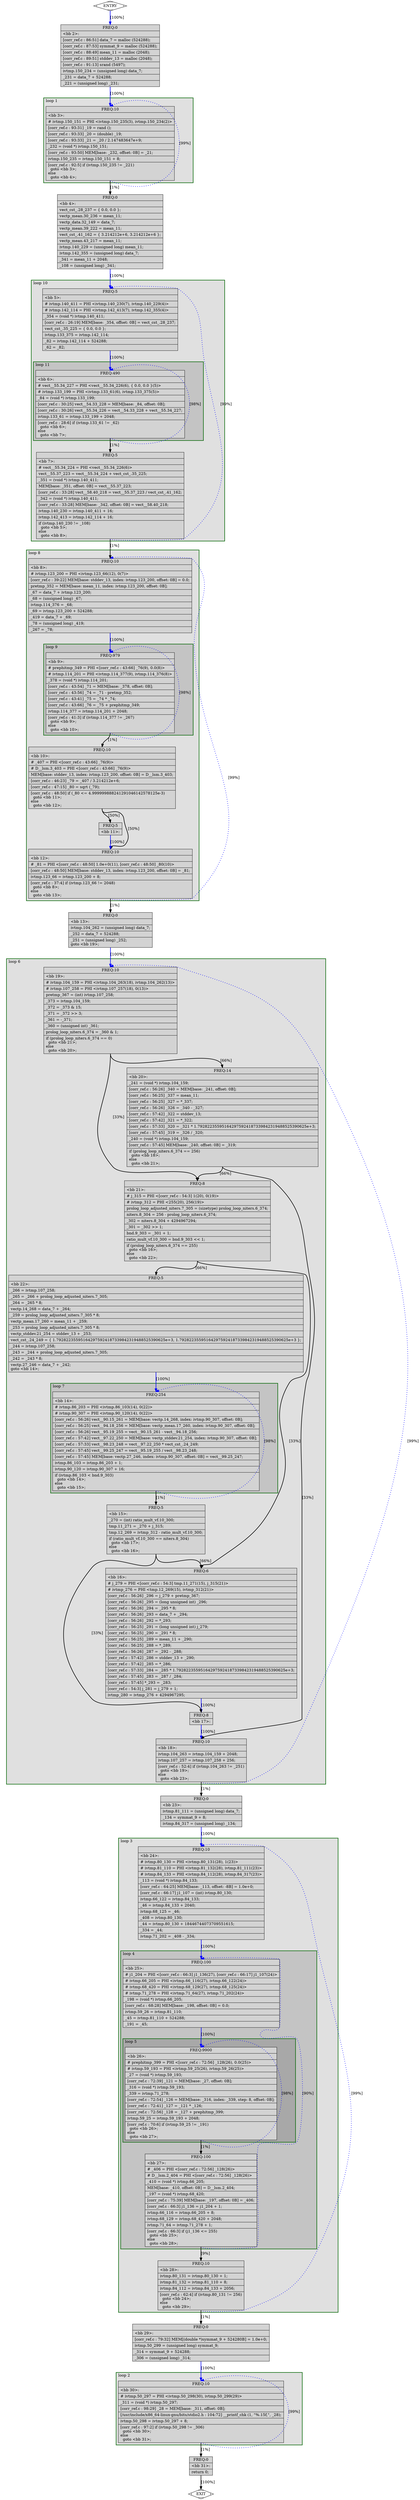digraph "./corr_ref.ltrans0.123t.veclower21" {
overlap=false;
subgraph "main" {
	color="black";
	label="main";
	subgraph cluster_0_2 {
	style="filled";
	color="darkgreen";
	fillcolor="grey88";
	label="loop 2";
	labeljust=l;
	penwidth=2;
	fn_0_basic_block_30 [shape=record,style=filled,fillcolor=lightgrey,label="{ FREQ:10 |\<bb\ 30\>:\l\
|#\ ivtmp.50_297\ =\ PHI\ \<ivtmp.50_298(30),\ ivtmp.50_299(29)\>\l\
|_311\ =\ (void\ *)\ ivtmp.50_297;\l\
|[corr_ref.c\ :\ 98:29]\ _28\ =\ MEM[base:\ _311,\ offset:\ 0B];\l\
|[/usr/include/x86_64-linux-gnu/bits/stdio2.h\ :\ 104:72]\ __printf_chk\ (1,\ \"%.15f,\",\ _28);\l\
|ivtmp.50_298\ =\ ivtmp.50_297\ +\ 8;\l\
|[corr_ref.c\ :\ 97:2]\ if\ (ivtmp.50_298\ !=\ _306)\l\
\ \ goto\ \<bb\ 30\>;\l\
else\l\
\ \ goto\ \<bb\ 31\>;\l\
}"];

	}
	subgraph cluster_0_3 {
	style="filled";
	color="darkgreen";
	fillcolor="grey88";
	label="loop 3";
	labeljust=l;
	penwidth=2;
	subgraph cluster_0_4 {
	style="filled";
	color="darkgreen";
	fillcolor="grey77";
	label="loop 4";
	labeljust=l;
	penwidth=2;
	subgraph cluster_0_5 {
	style="filled";
	color="darkgreen";
	fillcolor="grey66";
	label="loop 5";
	labeljust=l;
	penwidth=2;
	fn_0_basic_block_26 [shape=record,style=filled,fillcolor=lightgrey,label="{ FREQ:9900 |\<bb\ 26\>:\l\
|#\ prephitmp_399\ =\ PHI\ \<[corr_ref.c\ :\ 72:56]\ _128(26),\ 0.0(25)\>\l\
|#\ ivtmp.59_193\ =\ PHI\ \<ivtmp.59_25(26),\ ivtmp.59_26(25)\>\l\
|_27\ =\ (void\ *)\ ivtmp.59_193;\l\
|[corr_ref.c\ :\ 72:39]\ _121\ =\ MEM[base:\ _27,\ offset:\ 0B];\l\
|_316\ =\ (void\ *)\ ivtmp.59_193;\l\
|_339\ =\ ivtmp.71_278;\l\
|[corr_ref.c\ :\ 72:54]\ _126\ =\ MEM[base:\ _316,\ index:\ _339,\ step:\ 8,\ offset:\ 0B];\l\
|[corr_ref.c\ :\ 72:41]\ _127\ =\ _121\ *\ _126;\l\
|[corr_ref.c\ :\ 72:56]\ _128\ =\ _127\ +\ prephitmp_399;\l\
|ivtmp.59_25\ =\ ivtmp.59_193\ +\ 2048;\l\
|[corr_ref.c\ :\ 70:6]\ if\ (ivtmp.59_25\ !=\ _191)\l\
\ \ goto\ \<bb\ 26\>;\l\
else\l\
\ \ goto\ \<bb\ 27\>;\l\
}"];

	}
	fn_0_basic_block_25 [shape=record,style=filled,fillcolor=lightgrey,label="{ FREQ:100 |\<bb\ 25\>:\l\
|#\ j1_204\ =\ PHI\ \<[corr_ref.c\ :\ 66:3]\ j1_136(27),\ [corr_ref.c\ :\ 66:17]\ j1_107(24)\>\l\
|#\ ivtmp.66_205\ =\ PHI\ \<ivtmp.66_116(27),\ ivtmp.66_122(24)\>\l\
|#\ ivtmp.68_420\ =\ PHI\ \<ivtmp.68_129(27),\ ivtmp.68_125(24)\>\l\
|#\ ivtmp.71_278\ =\ PHI\ \<ivtmp.71_64(27),\ ivtmp.71_202(24)\>\l\
|_198\ =\ (void\ *)\ ivtmp.66_205;\l\
|[corr_ref.c\ :\ 68:28]\ MEM[base:\ _198,\ offset:\ 0B]\ =\ 0.0;\l\
|ivtmp.59_26\ =\ ivtmp.81_110;\l\
|_45\ =\ ivtmp.81_110\ +\ 524288;\l\
|_191\ =\ _45;\l\
}"];

	fn_0_basic_block_27 [shape=record,style=filled,fillcolor=lightgrey,label="{ FREQ:100 |\<bb\ 27\>:\l\
|#\ _406\ =\ PHI\ \<[corr_ref.c\ :\ 72:56]\ _128(26)\>\l\
|#\ D__lsm.2_404\ =\ PHI\ \<[corr_ref.c\ :\ 72:56]\ _128(26)\>\l\
|_410\ =\ (void\ *)\ ivtmp.66_205;\l\
|MEM[base:\ _410,\ offset:\ 0B]\ =\ D__lsm.2_404;\l\
|_197\ =\ (void\ *)\ ivtmp.68_420;\l\
|[corr_ref.c\ :\ 75:39]\ MEM[base:\ _197,\ offset:\ 0B]\ =\ _406;\l\
|[corr_ref.c\ :\ 66:3]\ j1_136\ =\ j1_204\ +\ 1;\l\
|ivtmp.66_116\ =\ ivtmp.66_205\ +\ 8;\l\
|ivtmp.68_129\ =\ ivtmp.68_420\ +\ 2048;\l\
|ivtmp.71_64\ =\ ivtmp.71_278\ +\ 1;\l\
|[corr_ref.c\ :\ 66:3]\ if\ (j1_136\ \<=\ 255)\l\
\ \ goto\ \<bb\ 25\>;\l\
else\l\
\ \ goto\ \<bb\ 28\>;\l\
}"];

	}
	fn_0_basic_block_24 [shape=record,style=filled,fillcolor=lightgrey,label="{ FREQ:10 |\<bb\ 24\>:\l\
|#\ ivtmp.80_130\ =\ PHI\ \<ivtmp.80_131(28),\ 1(23)\>\l\
|#\ ivtmp.81_110\ =\ PHI\ \<ivtmp.81_132(28),\ ivtmp.81_111(23)\>\l\
|#\ ivtmp.84_133\ =\ PHI\ \<ivtmp.84_112(28),\ ivtmp.84_317(23)\>\l\
|_113\ =\ (void\ *)\ ivtmp.84_133;\l\
|[corr_ref.c\ :\ 64:25]\ MEM[base:\ _113,\ offset:\ -8B]\ =\ 1.0e+0;\l\
|[corr_ref.c\ :\ 66:17]\ j1_107\ =\ (int)\ ivtmp.80_130;\l\
|ivtmp.66_122\ =\ ivtmp.84_133;\l\
|_46\ =\ ivtmp.84_133\ +\ 2040;\l\
|ivtmp.68_125\ =\ _46;\l\
|_408\ =\ ivtmp.80_130;\l\
|_44\ =\ ivtmp.80_130\ +\ 18446744073709551615;\l\
|_334\ =\ _44;\l\
|ivtmp.71_202\ =\ _408\ -\ _334;\l\
}"];

	fn_0_basic_block_28 [shape=record,style=filled,fillcolor=lightgrey,label="{ FREQ:10 |\<bb\ 28\>:\l\
|ivtmp.80_131\ =\ ivtmp.80_130\ +\ 1;\l\
|ivtmp.81_132\ =\ ivtmp.81_110\ +\ 8;\l\
|ivtmp.84_112\ =\ ivtmp.84_133\ +\ 2056;\l\
|[corr_ref.c\ :\ 62:4]\ if\ (ivtmp.80_131\ !=\ 256)\l\
\ \ goto\ \<bb\ 24\>;\l\
else\l\
\ \ goto\ \<bb\ 29\>;\l\
}"];

	}
	subgraph cluster_0_6 {
	style="filled";
	color="darkgreen";
	fillcolor="grey88";
	label="loop 6";
	labeljust=l;
	penwidth=2;
	subgraph cluster_0_7 {
	style="filled";
	color="darkgreen";
	fillcolor="grey77";
	label="loop 7";
	labeljust=l;
	penwidth=2;
	fn_0_basic_block_14 [shape=record,style=filled,fillcolor=lightgrey,label="{ FREQ:254 |\<bb\ 14\>:\l\
|#\ ivtmp.86_203\ =\ PHI\ \<ivtmp.86_103(14),\ 0(22)\>\l\
|#\ ivtmp.90_307\ =\ PHI\ \<ivtmp.90_120(14),\ 0(22)\>\l\
|[corr_ref.c\ :\ 56:26]\ vect__90.15_261\ =\ MEM[base:\ vectp.14_268,\ index:\ ivtmp.90_307,\ offset:\ 0B];\l\
|[corr_ref.c\ :\ 56:25]\ vect__94.18_256\ =\ MEM[base:\ vectp_mean.17_260,\ index:\ ivtmp.90_307,\ offset:\ 0B];\l\
|[corr_ref.c\ :\ 56:26]\ vect__95.19_255\ =\ vect__90.15_261\ -\ vect__94.18_256;\l\
|[corr_ref.c\ :\ 57:42]\ vect__97.22_250\ =\ MEM[base:\ vectp_stddev.21_254,\ index:\ ivtmp.90_307,\ offset:\ 0B];\l\
|[corr_ref.c\ :\ 57:33]\ vect__98.23_248\ =\ vect__97.22_250\ *\ vect_cst_.24_249;\l\
|[corr_ref.c\ :\ 57:45]\ vect__99.25_247\ =\ vect__95.19_255\ /\ vect__98.23_248;\l\
|[corr_ref.c\ :\ 57:45]\ MEM[base:\ vectp.27_246,\ index:\ ivtmp.90_307,\ offset:\ 0B]\ =\ vect__99.25_247;\l\
|ivtmp.86_103\ =\ ivtmp.86_203\ +\ 1;\l\
|ivtmp.90_120\ =\ ivtmp.90_307\ +\ 16;\l\
|if\ (ivtmp.86_103\ \<\ bnd.9_303)\l\
\ \ goto\ \<bb\ 14\>;\l\
else\l\
\ \ goto\ \<bb\ 15\>;\l\
}"];

	}
	fn_0_basic_block_19 [shape=record,style=filled,fillcolor=lightgrey,label="{ FREQ:10 |\<bb\ 19\>:\l\
|#\ ivtmp.104_159\ =\ PHI\ \<ivtmp.104_263(18),\ ivtmp.104_262(13)\>\l\
|#\ ivtmp.107_258\ =\ PHI\ \<ivtmp.107_257(18),\ 0(13)\>\l\
|pretmp_367\ =\ (int)\ ivtmp.107_258;\l\
|_373\ =\ ivtmp.104_159;\l\
|_372\ =\ _373\ &\ 15;\l\
|_371\ =\ _372\ \>\>\ 3;\l\
|_361\ =\ -_371;\l\
|_360\ =\ (unsigned\ int)\ _361;\l\
|prolog_loop_niters.6_374\ =\ _360\ &\ 1;\l\
|if\ (prolog_loop_niters.6_374\ ==\ 0)\l\
\ \ goto\ \<bb\ 21\>;\l\
else\l\
\ \ goto\ \<bb\ 20\>;\l\
}"];

	fn_0_basic_block_20 [shape=record,style=filled,fillcolor=lightgrey,label="{ FREQ:14 |\<bb\ 20\>:\l\
|_241\ =\ (void\ *)\ ivtmp.104_159;\l\
|[corr_ref.c\ :\ 56:26]\ _340\ =\ MEM[base:\ _241,\ offset:\ 0B];\l\
|[corr_ref.c\ :\ 56:25]\ _337\ =\ mean_11;\l\
|[corr_ref.c\ :\ 56:25]\ _327\ =\ *_337;\l\
|[corr_ref.c\ :\ 56:26]\ _326\ =\ _340\ -\ _327;\l\
|[corr_ref.c\ :\ 57:42]\ _322\ =\ stddev_13;\l\
|[corr_ref.c\ :\ 57:42]\ _321\ =\ *_322;\l\
|[corr_ref.c\ :\ 57:33]\ _320\ =\ _321\ *\ 1.792822355951642975924187339842319488525390625e+3;\l\
|[corr_ref.c\ :\ 57:45]\ _319\ =\ _326\ /\ _320;\l\
|_240\ =\ (void\ *)\ ivtmp.104_159;\l\
|[corr_ref.c\ :\ 57:45]\ MEM[base:\ _240,\ offset:\ 0B]\ =\ _319;\l\
|if\ (prolog_loop_niters.6_374\ ==\ 256)\l\
\ \ goto\ \<bb\ 18\>;\l\
else\l\
\ \ goto\ \<bb\ 21\>;\l\
}"];

	fn_0_basic_block_21 [shape=record,style=filled,fillcolor=lightgrey,label="{ FREQ:8 |\<bb\ 21\>:\l\
|#\ j_315\ =\ PHI\ \<[corr_ref.c\ :\ 54:3]\ 1(20),\ 0(19)\>\l\
|#\ ivtmp_312\ =\ PHI\ \<255(20),\ 256(19)\>\l\
|prolog_loop_adjusted_niters.7_305\ =\ (sizetype)\ prolog_loop_niters.6_374;\l\
|niters.8_304\ =\ 256\ -\ prolog_loop_niters.6_374;\l\
|_302\ =\ niters.8_304\ +\ 4294967294;\l\
|_301\ =\ _302\ \>\>\ 1;\l\
|bnd.9_303\ =\ _301\ +\ 1;\l\
|ratio_mult_vf.10_300\ =\ bnd.9_303\ \<\<\ 1;\l\
|if\ (prolog_loop_niters.6_374\ ==\ 255)\l\
\ \ goto\ \<bb\ 16\>;\l\
else\l\
\ \ goto\ \<bb\ 22\>;\l\
}"];

	fn_0_basic_block_18 [shape=record,style=filled,fillcolor=lightgrey,label="{ FREQ:10 |\<bb\ 18\>:\l\
|ivtmp.104_263\ =\ ivtmp.104_159\ +\ 2048;\l\
|ivtmp.107_257\ =\ ivtmp.107_258\ +\ 256;\l\
|[corr_ref.c\ :\ 52:4]\ if\ (ivtmp.104_263\ !=\ _251)\l\
\ \ goto\ \<bb\ 19\>;\l\
else\l\
\ \ goto\ \<bb\ 23\>;\l\
}"];

	fn_0_basic_block_22 [shape=record,style=filled,fillcolor=lightgrey,label="{ FREQ:5 |\<bb\ 22\>:\l\
|_266\ =\ ivtmp.107_258;\l\
|_265\ =\ _266\ +\ prolog_loop_adjusted_niters.7_305;\l\
|_264\ =\ _265\ *\ 8;\l\
|vectp.14_268\ =\ data_7\ +\ _264;\l\
|_259\ =\ prolog_loop_adjusted_niters.7_305\ *\ 8;\l\
|vectp_mean.17_260\ =\ mean_11\ +\ _259;\l\
|_253\ =\ prolog_loop_adjusted_niters.7_305\ *\ 8;\l\
|vectp_stddev.21_254\ =\ stddev_13\ +\ _253;\l\
|vect_cst_.24_249\ =\ \{\ 1.792822355951642975924187339842319488525390625e+3,\ 1.792822355951642975924187339842319488525390625e+3\ \};\l\
|_244\ =\ ivtmp.107_258;\l\
|_243\ =\ _244\ +\ prolog_loop_adjusted_niters.7_305;\l\
|_242\ =\ _243\ *\ 8;\l\
|vectp.27_246\ =\ data_7\ +\ _242;\l\
goto\ \<bb\ 14\>;\l\
}"];

	fn_0_basic_block_16 [shape=record,style=filled,fillcolor=lightgrey,label="{ FREQ:6 |\<bb\ 16\>:\l\
|#\ j_279\ =\ PHI\ \<[corr_ref.c\ :\ 54:3]\ tmp.11_271(15),\ j_315(21)\>\l\
|#\ ivtmp_276\ =\ PHI\ \<tmp.12_269(15),\ ivtmp_312(21)\>\l\
|[corr_ref.c\ :\ 56:26]\ _296\ =\ j_279\ +\ pretmp_367;\l\
|[corr_ref.c\ :\ 56:26]\ _295\ =\ (long\ unsigned\ int)\ _296;\l\
|[corr_ref.c\ :\ 56:26]\ _294\ =\ _295\ *\ 8;\l\
|[corr_ref.c\ :\ 56:26]\ _293\ =\ data_7\ +\ _294;\l\
|[corr_ref.c\ :\ 56:26]\ _292\ =\ *_293;\l\
|[corr_ref.c\ :\ 56:25]\ _291\ =\ (long\ unsigned\ int)\ j_279;\l\
|[corr_ref.c\ :\ 56:25]\ _290\ =\ _291\ *\ 8;\l\
|[corr_ref.c\ :\ 56:25]\ _289\ =\ mean_11\ +\ _290;\l\
|[corr_ref.c\ :\ 56:25]\ _288\ =\ *_289;\l\
|[corr_ref.c\ :\ 56:26]\ _287\ =\ _292\ -\ _288;\l\
|[corr_ref.c\ :\ 57:42]\ _286\ =\ stddev_13\ +\ _290;\l\
|[corr_ref.c\ :\ 57:42]\ _285\ =\ *_286;\l\
|[corr_ref.c\ :\ 57:33]\ _284\ =\ _285\ *\ 1.792822355951642975924187339842319488525390625e+3;\l\
|[corr_ref.c\ :\ 57:45]\ _283\ =\ _287\ /\ _284;\l\
|[corr_ref.c\ :\ 57:45]\ *_293\ =\ _283;\l\
|[corr_ref.c\ :\ 54:3]\ j_281\ =\ j_279\ +\ 1;\l\
|ivtmp_280\ =\ ivtmp_276\ +\ 4294967295;\l\
}"];

	fn_0_basic_block_17 [shape=record,style=filled,fillcolor=lightgrey,label="{ FREQ:8 |\<bb\ 17\>:\l\
}"];

	fn_0_basic_block_15 [shape=record,style=filled,fillcolor=lightgrey,label="{ FREQ:5 |\<bb\ 15\>:\l\
|_270\ =\ (int)\ ratio_mult_vf.10_300;\l\
|tmp.11_271\ =\ _270\ +\ j_315;\l\
|tmp.12_269\ =\ ivtmp_312\ -\ ratio_mult_vf.10_300;\l\
|if\ (ratio_mult_vf.10_300\ ==\ niters.8_304)\l\
\ \ goto\ \<bb\ 17\>;\l\
else\l\
\ \ goto\ \<bb\ 16\>;\l\
}"];

	}
	subgraph cluster_0_8 {
	style="filled";
	color="darkgreen";
	fillcolor="grey88";
	label="loop 8";
	labeljust=l;
	penwidth=2;
	subgraph cluster_0_9 {
	style="filled";
	color="darkgreen";
	fillcolor="grey77";
	label="loop 9";
	labeljust=l;
	penwidth=2;
	fn_0_basic_block_9 [shape=record,style=filled,fillcolor=lightgrey,label="{ FREQ:979 |\<bb\ 9\>:\l\
|#\ prephitmp_349\ =\ PHI\ \<[corr_ref.c\ :\ 43:66]\ _76(9),\ 0.0(8)\>\l\
|#\ ivtmp.114_201\ =\ PHI\ \<ivtmp.114_377(9),\ ivtmp.114_376(8)\>\l\
|_378\ =\ (void\ *)\ ivtmp.114_201;\l\
|[corr_ref.c\ :\ 43:54]\ _71\ =\ MEM[base:\ _378,\ offset:\ 0B];\l\
|[corr_ref.c\ :\ 43:56]\ _74\ =\ _71\ -\ pretmp_352;\l\
|[corr_ref.c\ :\ 43:41]\ _75\ =\ _74\ *\ _74;\l\
|[corr_ref.c\ :\ 43:66]\ _76\ =\ _75\ +\ prephitmp_349;\l\
|ivtmp.114_377\ =\ ivtmp.114_201\ +\ 2048;\l\
|[corr_ref.c\ :\ 41:3]\ if\ (ivtmp.114_377\ !=\ _267)\l\
\ \ goto\ \<bb\ 9\>;\l\
else\l\
\ \ goto\ \<bb\ 10\>;\l\
}"];

	}
	fn_0_basic_block_8 [shape=record,style=filled,fillcolor=lightgrey,label="{ FREQ:10 |\<bb\ 8\>:\l\
|#\ ivtmp.123_200\ =\ PHI\ \<ivtmp.123_66(12),\ 0(7)\>\l\
|[corr_ref.c\ :\ 39:22]\ MEM[base:\ stddev_13,\ index:\ ivtmp.123_200,\ offset:\ 0B]\ =\ 0.0;\l\
|pretmp_352\ =\ MEM[base:\ mean_11,\ index:\ ivtmp.123_200,\ offset:\ 0B];\l\
|_67\ =\ data_7\ +\ ivtmp.123_200;\l\
|_68\ =\ (unsigned\ long)\ _67;\l\
|ivtmp.114_376\ =\ _68;\l\
|_69\ =\ ivtmp.123_200\ +\ 524288;\l\
|_419\ =\ data_7\ +\ _69;\l\
|_78\ =\ (unsigned\ long)\ _419;\l\
|_267\ =\ _78;\l\
}"];

	fn_0_basic_block_10 [shape=record,style=filled,fillcolor=lightgrey,label="{ FREQ:10 |\<bb\ 10\>:\l\
|#\ _407\ =\ PHI\ \<[corr_ref.c\ :\ 43:66]\ _76(9)\>\l\
|#\ D__lsm.3_403\ =\ PHI\ \<[corr_ref.c\ :\ 43:66]\ _76(9)\>\l\
|MEM[base:\ stddev_13,\ index:\ ivtmp.123_200,\ offset:\ 0B]\ =\ D__lsm.3_403;\l\
|[corr_ref.c\ :\ 46:23]\ _79\ =\ _407\ /\ 3.214212e+6;\l\
|[corr_ref.c\ :\ 47:15]\ _80\ =\ sqrt\ (_79);\l\
|[corr_ref.c\ :\ 48:50]\ if\ (_80\ \<=\ 4.999999888241291046142578125e-3)\l\
\ \ goto\ \<bb\ 11\>;\l\
else\l\
\ \ goto\ \<bb\ 12\>;\l\
}"];

	fn_0_basic_block_11 [shape=record,style=filled,fillcolor=lightgrey,label="{ FREQ:5 |\<bb\ 11\>:\l\
}"];

	fn_0_basic_block_12 [shape=record,style=filled,fillcolor=lightgrey,label="{ FREQ:10 |\<bb\ 12\>:\l\
|#\ _81\ =\ PHI\ \<[corr_ref.c\ :\ 48:50]\ 1.0e+0(11),\ [corr_ref.c\ :\ 48:50]\ _80(10)\>\l\
|[corr_ref.c\ :\ 48:50]\ MEM[base:\ stddev_13,\ index:\ ivtmp.123_200,\ offset:\ 0B]\ =\ _81;\l\
|ivtmp.123_66\ =\ ivtmp.123_200\ +\ 8;\l\
|[corr_ref.c\ :\ 37:4]\ if\ (ivtmp.123_66\ !=\ 2048)\l\
\ \ goto\ \<bb\ 8\>;\l\
else\l\
\ \ goto\ \<bb\ 13\>;\l\
}"];

	}
	subgraph cluster_0_10 {
	style="filled";
	color="darkgreen";
	fillcolor="grey88";
	label="loop 10";
	labeljust=l;
	penwidth=2;
	subgraph cluster_0_11 {
	style="filled";
	color="darkgreen";
	fillcolor="grey77";
	label="loop 11";
	labeljust=l;
	penwidth=2;
	fn_0_basic_block_6 [shape=record,style=filled,fillcolor=lightgrey,label="{ FREQ:490 |\<bb\ 6\>:\l\
|#\ vect__55.34_227\ =\ PHI\ \<vect__55.34_226(6),\ \{\ 0.0,\ 0.0\ \}(5)\>\l\
|#\ ivtmp.133_199\ =\ PHI\ \<ivtmp.133_61(6),\ ivtmp.133_375(5)\>\l\
|_84\ =\ (void\ *)\ ivtmp.133_199;\l\
|[corr_ref.c\ :\ 30:25]\ vect__54.33_228\ =\ MEM[base:\ _84,\ offset:\ 0B];\l\
|[corr_ref.c\ :\ 30:26]\ vect__55.34_226\ =\ vect__54.33_228\ +\ vect__55.34_227;\l\
|ivtmp.133_61\ =\ ivtmp.133_199\ +\ 2048;\l\
|[corr_ref.c\ :\ 28:6]\ if\ (ivtmp.133_61\ !=\ _62)\l\
\ \ goto\ \<bb\ 6\>;\l\
else\l\
\ \ goto\ \<bb\ 7\>;\l\
}"];

	}
	fn_0_basic_block_5 [shape=record,style=filled,fillcolor=lightgrey,label="{ FREQ:5 |\<bb\ 5\>:\l\
|#\ ivtmp.140_411\ =\ PHI\ \<ivtmp.140_230(7),\ ivtmp.140_229(4)\>\l\
|#\ ivtmp.142_114\ =\ PHI\ \<ivtmp.142_413(7),\ ivtmp.142_355(4)\>\l\
|_354\ =\ (void\ *)\ ivtmp.140_411;\l\
|[corr_ref.c\ :\ 26:19]\ MEM[base:\ _354,\ offset:\ 0B]\ =\ vect_cst_.28_237;\l\
|vect_cst_.35_225\ =\ \{\ 0.0,\ 0.0\ \};\l\
|ivtmp.133_375\ =\ ivtmp.142_114;\l\
|_82\ =\ ivtmp.142_114\ +\ 524288;\l\
|_62\ =\ _82;\l\
}"];

	fn_0_basic_block_7 [shape=record,style=filled,fillcolor=lightgrey,label="{ FREQ:5 |\<bb\ 7\>:\l\
|#\ vect__55.34_224\ =\ PHI\ \<vect__55.34_226(6)\>\l\
|vect__55.37_223\ =\ vect__55.34_224\ +\ vect_cst_.35_225;\l\
|_351\ =\ (void\ *)\ ivtmp.140_411;\l\
|MEM[base:\ _351,\ offset:\ 0B]\ =\ vect__55.37_223;\l\
|[corr_ref.c\ :\ 33:28]\ vect__58.40_218\ =\ vect__55.37_223\ /\ vect_cst_.41_162;\l\
|_342\ =\ (void\ *)\ ivtmp.140_411;\l\
|[corr_ref.c\ :\ 33:28]\ MEM[base:\ _342,\ offset:\ 0B]\ =\ vect__58.40_218;\l\
|ivtmp.140_230\ =\ ivtmp.140_411\ +\ 16;\l\
|ivtmp.142_413\ =\ ivtmp.142_114\ +\ 16;\l\
|if\ (ivtmp.140_230\ !=\ _108)\l\
\ \ goto\ \<bb\ 5\>;\l\
else\l\
\ \ goto\ \<bb\ 8\>;\l\
}"];

	}
	subgraph cluster_0_1 {
	style="filled";
	color="darkgreen";
	fillcolor="grey88";
	label="loop 1";
	labeljust=l;
	penwidth=2;
	fn_0_basic_block_3 [shape=record,style=filled,fillcolor=lightgrey,label="{ FREQ:10 |\<bb\ 3\>:\l\
|#\ ivtmp.150_151\ =\ PHI\ \<ivtmp.150_235(3),\ ivtmp.150_234(2)\>\l\
|[corr_ref.c\ :\ 93:31]\ _19\ =\ rand\ ();\l\
|[corr_ref.c\ :\ 93:33]\ _20\ =\ (double)\ _19;\l\
|[corr_ref.c\ :\ 93:33]\ _21\ =\ _20\ /\ 2.147483647e+9;\l\
|_232\ =\ (void\ *)\ ivtmp.150_151;\l\
|[corr_ref.c\ :\ 93:50]\ MEM[base:\ _232,\ offset:\ 0B]\ =\ _21;\l\
|ivtmp.150_235\ =\ ivtmp.150_151\ +\ 8;\l\
|[corr_ref.c\ :\ 92:5]\ if\ (ivtmp.150_235\ !=\ _221)\l\
\ \ goto\ \<bb\ 3\>;\l\
else\l\
\ \ goto\ \<bb\ 4\>;\l\
}"];

	}
	fn_0_basic_block_0 [shape=Mdiamond,style=filled,fillcolor=white,label="ENTRY"];

	fn_0_basic_block_1 [shape=Mdiamond,style=filled,fillcolor=white,label="EXIT"];

	fn_0_basic_block_2 [shape=record,style=filled,fillcolor=lightgrey,label="{ FREQ:0 |\<bb\ 2\>:\l\
|[corr_ref.c\ :\ 86:51]\ data_7\ =\ malloc\ (524288);\l\
|[corr_ref.c\ :\ 87:53]\ symmat_9\ =\ malloc\ (524288);\l\
|[corr_ref.c\ :\ 88:49]\ mean_11\ =\ malloc\ (2048);\l\
|[corr_ref.c\ :\ 89:51]\ stddev_13\ =\ malloc\ (2048);\l\
|[corr_ref.c\ :\ 91:13]\ srand\ (5497);\l\
|ivtmp.150_234\ =\ (unsigned\ long)\ data_7;\l\
|_231\ =\ data_7\ +\ 524288;\l\
|_221\ =\ (unsigned\ long)\ _231;\l\
}"];

	fn_0_basic_block_4 [shape=record,style=filled,fillcolor=lightgrey,label="{ FREQ:0 |\<bb\ 4\>:\l\
|vect_cst_.28_237\ =\ \{\ 0.0,\ 0.0\ \};\l\
|vectp_mean.30_236\ =\ mean_11;\l\
|vectp_data.32_149\ =\ data_7;\l\
|vectp_mean.39_222\ =\ mean_11;\l\
|vect_cst_.41_162\ =\ \{\ 3.214212e+6,\ 3.214212e+6\ \};\l\
|vectp_mean.43_217\ =\ mean_11;\l\
|ivtmp.140_229\ =\ (unsigned\ long)\ mean_11;\l\
|ivtmp.142_355\ =\ (unsigned\ long)\ data_7;\l\
|_341\ =\ mean_11\ +\ 2048;\l\
|_108\ =\ (unsigned\ long)\ _341;\l\
}"];

	fn_0_basic_block_13 [shape=record,style=filled,fillcolor=lightgrey,label="{ FREQ:0 |\<bb\ 13\>:\l\
|ivtmp.104_262\ =\ (unsigned\ long)\ data_7;\l\
|_252\ =\ data_7\ +\ 524288;\l\
|_251\ =\ (unsigned\ long)\ _252;\l\
goto\ \<bb\ 19\>;\l\
}"];

	fn_0_basic_block_23 [shape=record,style=filled,fillcolor=lightgrey,label="{ FREQ:0 |\<bb\ 23\>:\l\
|ivtmp.81_111\ =\ (unsigned\ long)\ data_7;\l\
|_134\ =\ symmat_9\ +\ 8;\l\
|ivtmp.84_317\ =\ (unsigned\ long)\ _134;\l\
}"];

	fn_0_basic_block_29 [shape=record,style=filled,fillcolor=lightgrey,label="{ FREQ:0 |\<bb\ 29\>:\l\
|[corr_ref.c\ :\ 79:32]\ MEM[(double\ *)symmat_9\ +\ 524280B]\ =\ 1.0e+0;\l\
|ivtmp.50_299\ =\ (unsigned\ long)\ symmat_9;\l\
|_314\ =\ symmat_9\ +\ 524288;\l\
|_306\ =\ (unsigned\ long)\ _314;\l\
}"];

	fn_0_basic_block_31 [shape=record,style=filled,fillcolor=lightgrey,label="{ FREQ:0 |\<bb\ 31\>:\l\
|return\ 0;\l\
}"];

	fn_0_basic_block_0:s -> fn_0_basic_block_2:n [style="solid,bold",color=blue,weight=100,constraint=true, label="[100%]"];
	fn_0_basic_block_2:s -> fn_0_basic_block_3:n [style="solid,bold",color=blue,weight=100,constraint=true, label="[100%]"];
	fn_0_basic_block_3:s -> fn_0_basic_block_3:n [style="dotted,bold",color=blue,weight=10,constraint=false, label="[99%]"];
	fn_0_basic_block_3:s -> fn_0_basic_block_4:n [style="solid,bold",color=black,weight=10,constraint=true, label="[1%]"];
	fn_0_basic_block_4:s -> fn_0_basic_block_5:n [style="solid,bold",color=blue,weight=100,constraint=true, label="[100%]"];
	fn_0_basic_block_5:s -> fn_0_basic_block_6:n [style="solid,bold",color=blue,weight=100,constraint=true, label="[100%]"];
	fn_0_basic_block_6:s -> fn_0_basic_block_6:n [style="dotted,bold",color=blue,weight=10,constraint=false, label="[98%]"];
	fn_0_basic_block_6:s -> fn_0_basic_block_7:n [style="solid,bold",color=black,weight=10,constraint=true, label="[1%]"];
	fn_0_basic_block_7:s -> fn_0_basic_block_5:n [style="dotted,bold",color=blue,weight=10,constraint=false, label="[99%]"];
	fn_0_basic_block_7:s -> fn_0_basic_block_8:n [style="solid,bold",color=black,weight=10,constraint=true, label="[1%]"];
	fn_0_basic_block_8:s -> fn_0_basic_block_9:n [style="solid,bold",color=blue,weight=100,constraint=true, label="[100%]"];
	fn_0_basic_block_9:s -> fn_0_basic_block_9:n [style="dotted,bold",color=blue,weight=10,constraint=false, label="[98%]"];
	fn_0_basic_block_9:s -> fn_0_basic_block_10:n [style="solid,bold",color=black,weight=10,constraint=true, label="[1%]"];
	fn_0_basic_block_10:s -> fn_0_basic_block_11:n [style="solid,bold",color=black,weight=10,constraint=true, label="[50%]"];
	fn_0_basic_block_10:s -> fn_0_basic_block_12:n [style="solid,bold",color=black,weight=10,constraint=true, label="[50%]"];
	fn_0_basic_block_11:s -> fn_0_basic_block_12:n [style="solid,bold",color=blue,weight=100,constraint=true, label="[100%]"];
	fn_0_basic_block_12:s -> fn_0_basic_block_8:n [style="dotted,bold",color=blue,weight=10,constraint=false, label="[99%]"];
	fn_0_basic_block_12:s -> fn_0_basic_block_13:n [style="solid,bold",color=black,weight=10,constraint=true, label="[1%]"];
	fn_0_basic_block_13:s -> fn_0_basic_block_19:n [style="solid,bold",color=blue,weight=100,constraint=true, label="[100%]"];
	fn_0_basic_block_14:s -> fn_0_basic_block_14:n [style="dotted,bold",color=blue,weight=10,constraint=false, label="[98%]"];
	fn_0_basic_block_14:s -> fn_0_basic_block_15:n [style="solid,bold",color=black,weight=10,constraint=true, label="[1%]"];
	fn_0_basic_block_15:s -> fn_0_basic_block_16:n [style="solid,bold",color=black,weight=10,constraint=true, label="[66%]"];
	fn_0_basic_block_15:s -> fn_0_basic_block_17:n [style="solid,bold",color=black,weight=10,constraint=true, label="[33%]"];
	fn_0_basic_block_16:s -> fn_0_basic_block_17:n [style="solid,bold",color=blue,weight=100,constraint=true, label="[100%]"];
	fn_0_basic_block_17:s -> fn_0_basic_block_18:n [style="solid,bold",color=blue,weight=100,constraint=true, label="[100%]"];
	fn_0_basic_block_18:s -> fn_0_basic_block_19:n [style="dotted,bold",color=blue,weight=10,constraint=false, label="[99%]"];
	fn_0_basic_block_18:s -> fn_0_basic_block_23:n [style="solid,bold",color=black,weight=10,constraint=true, label="[1%]"];
	fn_0_basic_block_19:s -> fn_0_basic_block_20:n [style="solid,bold",color=black,weight=10,constraint=true, label="[66%]"];
	fn_0_basic_block_19:s -> fn_0_basic_block_21:n [style="solid,bold",color=black,weight=10,constraint=true, label="[33%]"];
	fn_0_basic_block_20:s -> fn_0_basic_block_21:n [style="solid,bold",color=black,weight=10,constraint=true, label="[66%]"];
	fn_0_basic_block_20:s -> fn_0_basic_block_18:n [style="solid,bold",color=black,weight=10,constraint=true, label="[33%]"];
	fn_0_basic_block_21:s -> fn_0_basic_block_22:n [style="solid,bold",color=black,weight=10,constraint=true, label="[66%]"];
	fn_0_basic_block_21:s -> fn_0_basic_block_16:n [style="solid,bold",color=black,weight=10,constraint=true, label="[33%]"];
	fn_0_basic_block_22:s -> fn_0_basic_block_14:n [style="solid,bold",color=blue,weight=100,constraint=true, label="[100%]"];
	fn_0_basic_block_23:s -> fn_0_basic_block_24:n [style="solid,bold",color=blue,weight=100,constraint=true, label="[100%]"];
	fn_0_basic_block_24:s -> fn_0_basic_block_25:n [style="solid,bold",color=blue,weight=100,constraint=true, label="[100%]"];
	fn_0_basic_block_25:s -> fn_0_basic_block_26:n [style="solid,bold",color=blue,weight=100,constraint=true, label="[100%]"];
	fn_0_basic_block_26:s -> fn_0_basic_block_26:n [style="dotted,bold",color=blue,weight=10,constraint=false, label="[98%]"];
	fn_0_basic_block_26:s -> fn_0_basic_block_27:n [style="solid,bold",color=black,weight=10,constraint=true, label="[1%]"];
	fn_0_basic_block_27:s -> fn_0_basic_block_25:n [style="dotted,bold",color=blue,weight=10,constraint=false, label="[90%]"];
	fn_0_basic_block_27:s -> fn_0_basic_block_28:n [style="solid,bold",color=black,weight=10,constraint=true, label="[9%]"];
	fn_0_basic_block_28:s -> fn_0_basic_block_24:n [style="dotted,bold",color=blue,weight=10,constraint=false, label="[99%]"];
	fn_0_basic_block_28:s -> fn_0_basic_block_29:n [style="solid,bold",color=black,weight=10,constraint=true, label="[1%]"];
	fn_0_basic_block_29:s -> fn_0_basic_block_30:n [style="solid,bold",color=blue,weight=100,constraint=true, label="[100%]"];
	fn_0_basic_block_30:s -> fn_0_basic_block_30:n [style="dotted,bold",color=blue,weight=10,constraint=false, label="[99%]"];
	fn_0_basic_block_30:s -> fn_0_basic_block_31:n [style="solid,bold",color=black,weight=10,constraint=true, label="[1%]"];
	fn_0_basic_block_31:s -> fn_0_basic_block_1:n [style="solid,bold",color=black,weight=10,constraint=true, label="[100%]"];
	fn_0_basic_block_0:s -> fn_0_basic_block_1:n [style="invis",constraint=true];
}
}
